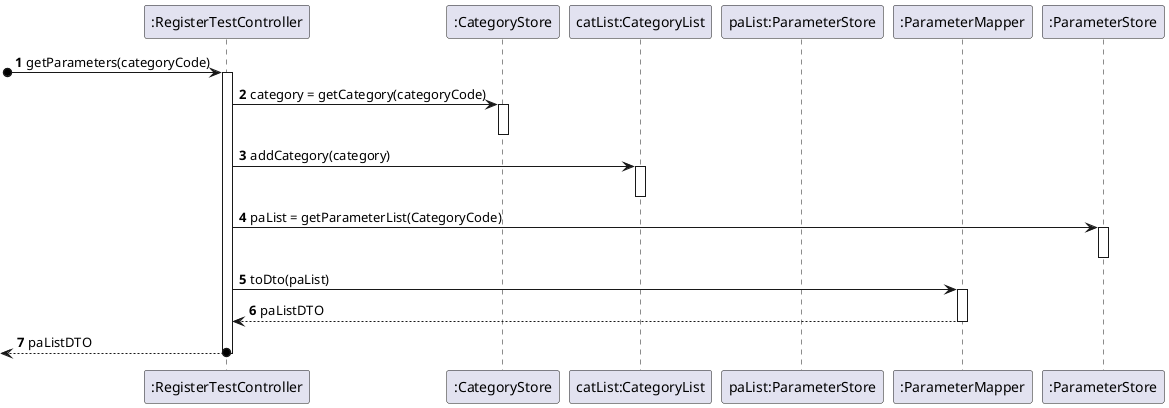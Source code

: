 @startuml
'https://plantuml.com/sequence-diagram

participant ":RegisterTestController" as ctrl
participant ":CategoryStore" as catLStore
participant "catList:CategoryList" as catList
participant "paList:ParameterStore" as paList
participant ":ParameterMapper" as paMapper
participant ":ParameterStore" as paStore

autonumber

[o-> ctrl: getParameters(categoryCode)
activate ctrl
ctrl -> catLStore: category = getCategory(categoryCode)
activate catLStore
deactivate
ctrl -> catList: addCategory(category)
activate catList
deactivate
ctrl -> paStore: paList = getParameterList(CategoryCode)
activate paStore
deactivate paStore
ctrl -> paMapper: toDto(paList)
activate paMapper
return paListDTO
return paListDTO
deactivate paMapper

@enduml
